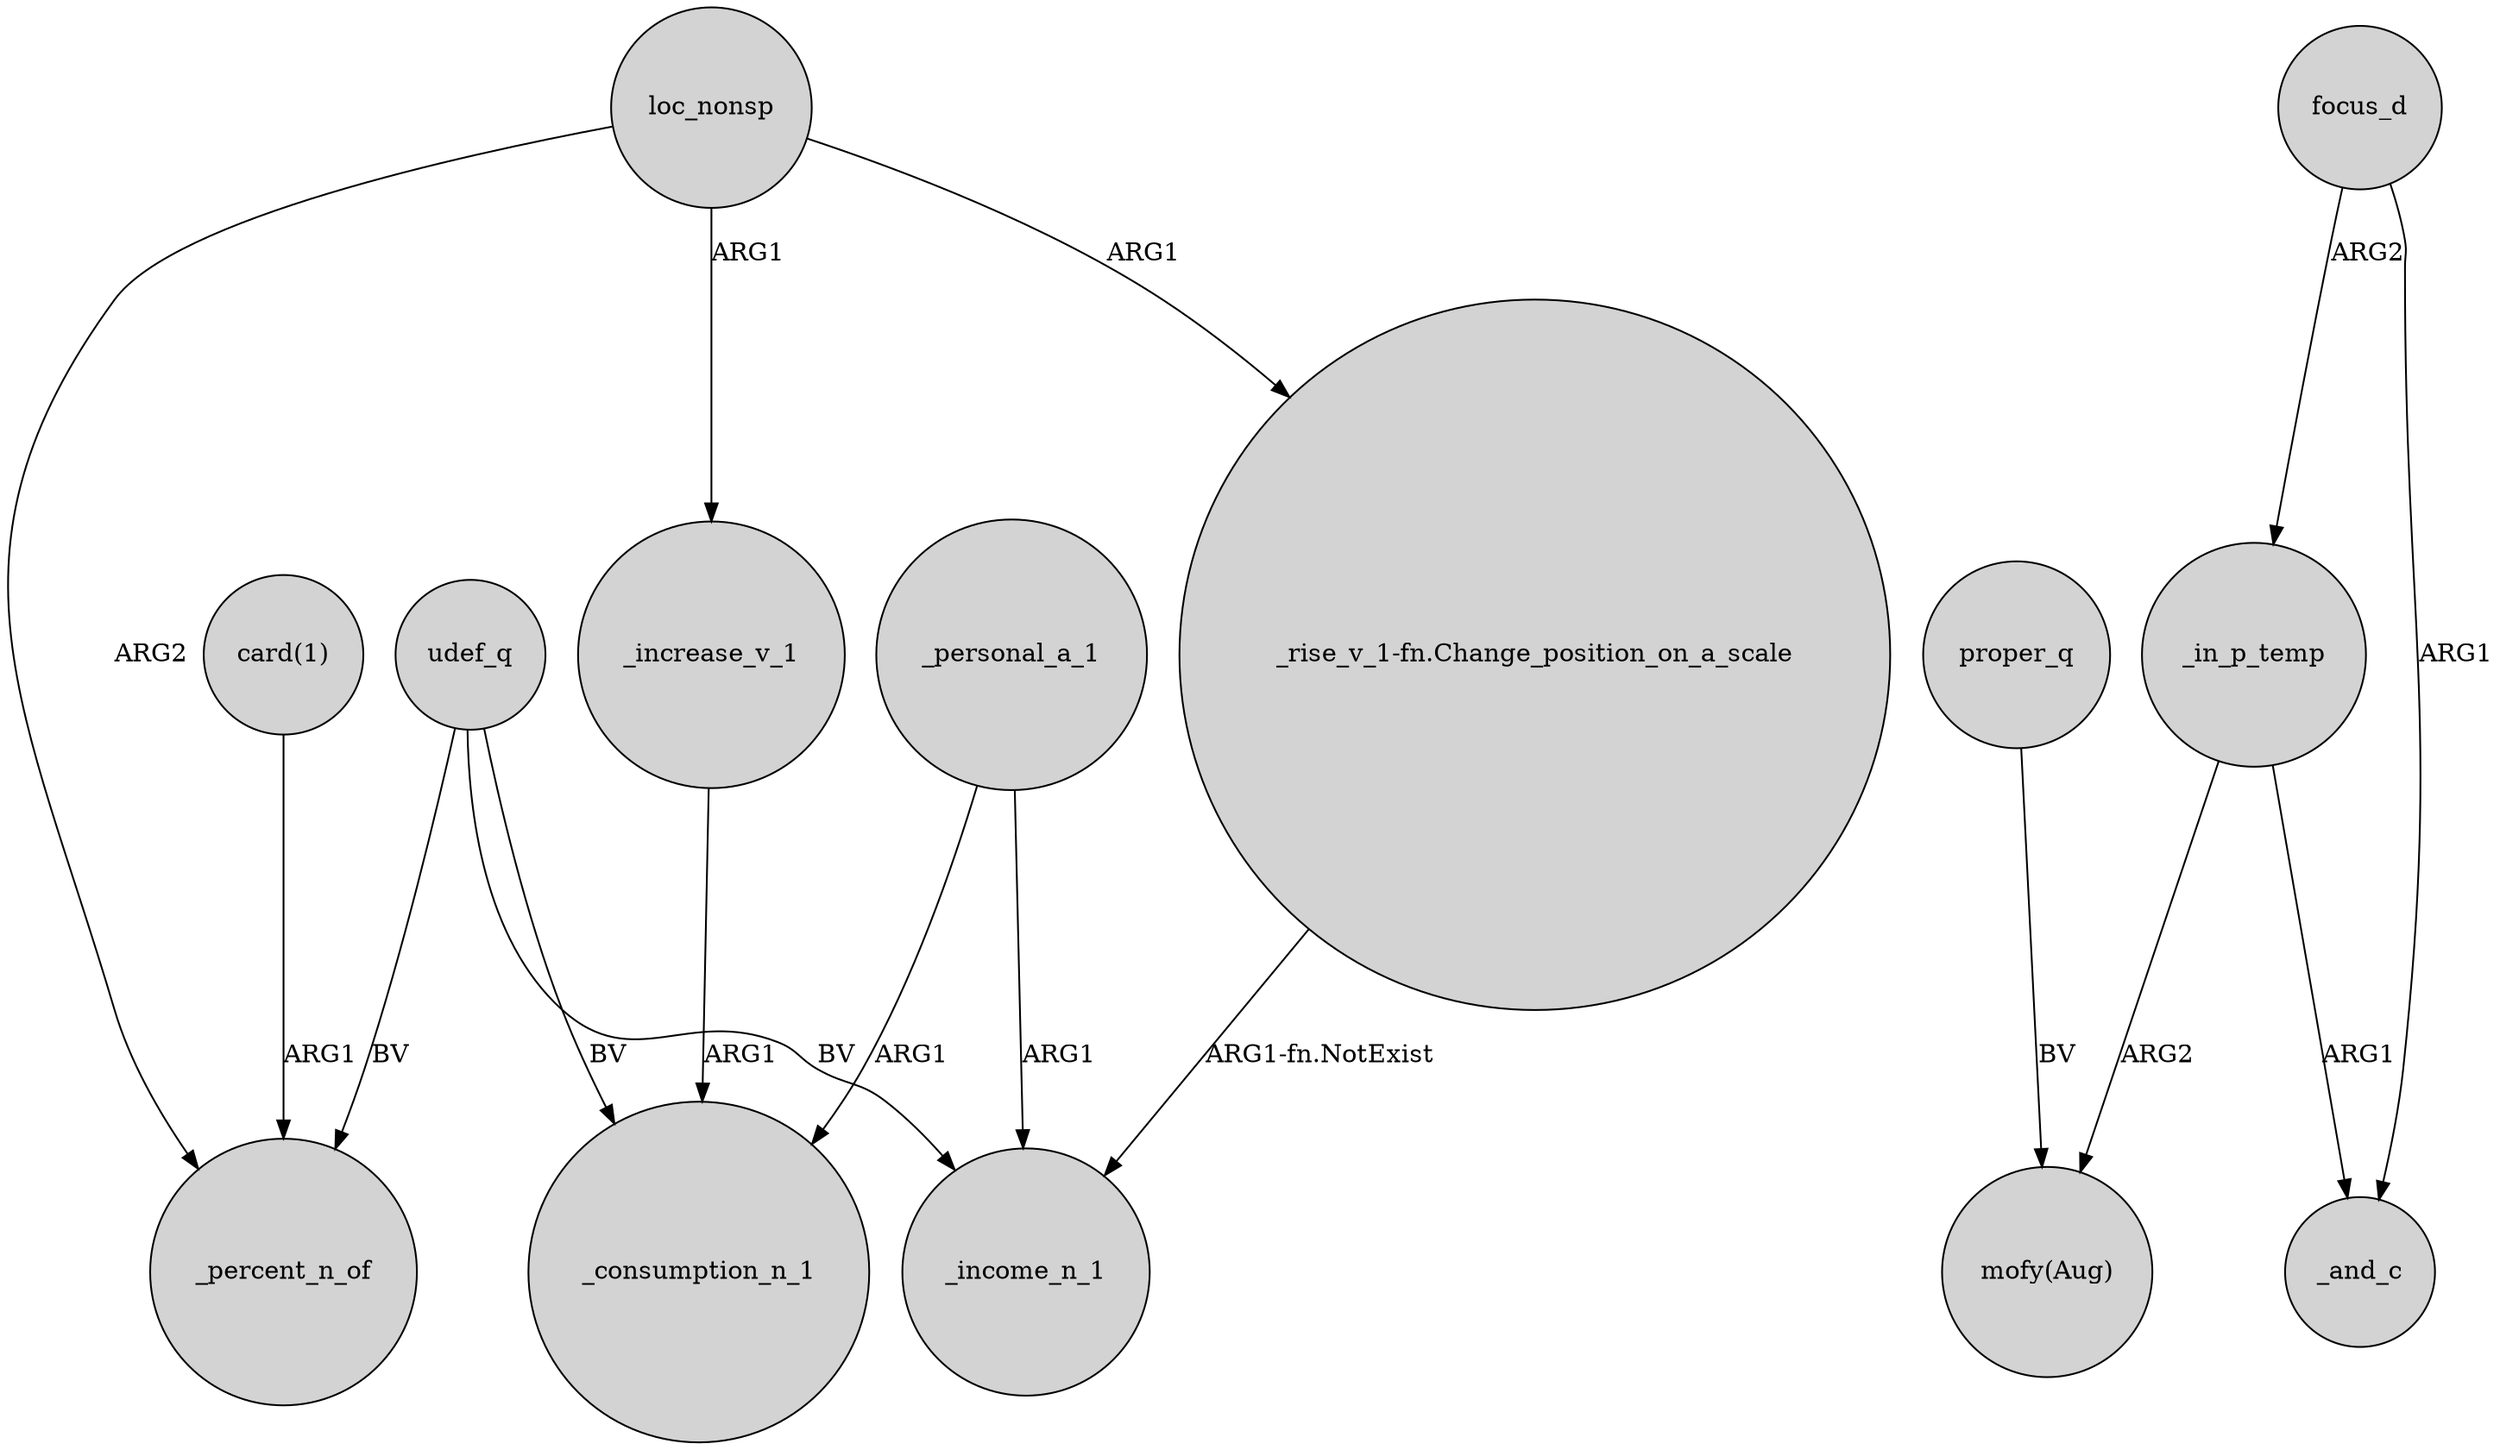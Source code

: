 digraph {
	node [shape=circle style=filled]
	"card(1)" -> _percent_n_of [label=ARG1]
	loc_nonsp -> _increase_v_1 [label=ARG1]
	_in_p_temp -> "mofy(Aug)" [label=ARG2]
	focus_d -> _in_p_temp [label=ARG2]
	loc_nonsp -> _percent_n_of [label=ARG2]
	udef_q -> _percent_n_of [label=BV]
	"_rise_v_1-fn.Change_position_on_a_scale" -> _income_n_1 [label="ARG1-fn.NotExist"]
	proper_q -> "mofy(Aug)" [label=BV]
	_personal_a_1 -> _income_n_1 [label=ARG1]
	loc_nonsp -> "_rise_v_1-fn.Change_position_on_a_scale" [label=ARG1]
	_increase_v_1 -> _consumption_n_1 [label=ARG1]
	focus_d -> _and_c [label=ARG1]
	_in_p_temp -> _and_c [label=ARG1]
	udef_q -> _consumption_n_1 [label=BV]
	udef_q -> _income_n_1 [label=BV]
	_personal_a_1 -> _consumption_n_1 [label=ARG1]
}
